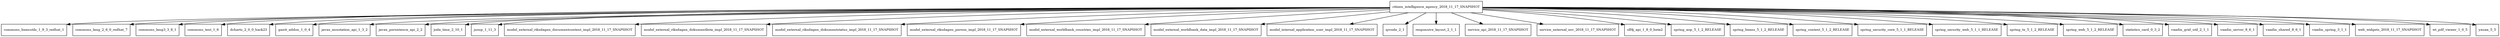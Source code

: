 digraph citizen_intelligence_agency_2018_11_17_SNAPSHOT_dependencies {
  node [shape = box, fontsize=10.0];
  citizen_intelligence_agency_2018_11_17_SNAPSHOT -> commons_beanutils_1_9_3_redhat_1;
  citizen_intelligence_agency_2018_11_17_SNAPSHOT -> commons_lang_2_6_0_redhat_7;
  citizen_intelligence_agency_2018_11_17_SNAPSHOT -> commons_lang3_3_8_1;
  citizen_intelligence_agency_2018_11_17_SNAPSHOT -> commons_text_1_6;
  citizen_intelligence_agency_2018_11_17_SNAPSHOT -> dcharts_2_0_0_hack23;
  citizen_intelligence_agency_2018_11_17_SNAPSHOT -> gantt_addon_1_0_4;
  citizen_intelligence_agency_2018_11_17_SNAPSHOT -> javax_annotation_api_1_3_2;
  citizen_intelligence_agency_2018_11_17_SNAPSHOT -> javax_persistence_api_2_2;
  citizen_intelligence_agency_2018_11_17_SNAPSHOT -> joda_time_2_10_1;
  citizen_intelligence_agency_2018_11_17_SNAPSHOT -> jsoup_1_11_3;
  citizen_intelligence_agency_2018_11_17_SNAPSHOT -> model_external_riksdagen_documentcontent_impl_2018_11_17_SNAPSHOT;
  citizen_intelligence_agency_2018_11_17_SNAPSHOT -> model_external_riksdagen_dokumentlista_impl_2018_11_17_SNAPSHOT;
  citizen_intelligence_agency_2018_11_17_SNAPSHOT -> model_external_riksdagen_dokumentstatus_impl_2018_11_17_SNAPSHOT;
  citizen_intelligence_agency_2018_11_17_SNAPSHOT -> model_external_riksdagen_person_impl_2018_11_17_SNAPSHOT;
  citizen_intelligence_agency_2018_11_17_SNAPSHOT -> model_external_worldbank_countries_impl_2018_11_17_SNAPSHOT;
  citizen_intelligence_agency_2018_11_17_SNAPSHOT -> model_external_worldbank_data_impl_2018_11_17_SNAPSHOT;
  citizen_intelligence_agency_2018_11_17_SNAPSHOT -> model_internal_application_user_impl_2018_11_17_SNAPSHOT;
  citizen_intelligence_agency_2018_11_17_SNAPSHOT -> qrcode_2_1;
  citizen_intelligence_agency_2018_11_17_SNAPSHOT -> responsive_layout_2_1_1;
  citizen_intelligence_agency_2018_11_17_SNAPSHOT -> service_api_2018_11_17_SNAPSHOT;
  citizen_intelligence_agency_2018_11_17_SNAPSHOT -> service_external_esv_2018_11_17_SNAPSHOT;
  citizen_intelligence_agency_2018_11_17_SNAPSHOT -> slf4j_api_1_8_0_beta2;
  citizen_intelligence_agency_2018_11_17_SNAPSHOT -> spring_aop_5_1_2_RELEASE;
  citizen_intelligence_agency_2018_11_17_SNAPSHOT -> spring_beans_5_1_2_RELEASE;
  citizen_intelligence_agency_2018_11_17_SNAPSHOT -> spring_context_5_1_2_RELEASE;
  citizen_intelligence_agency_2018_11_17_SNAPSHOT -> spring_security_core_5_1_1_RELEASE;
  citizen_intelligence_agency_2018_11_17_SNAPSHOT -> spring_security_web_5_1_1_RELEASE;
  citizen_intelligence_agency_2018_11_17_SNAPSHOT -> spring_tx_5_1_2_RELEASE;
  citizen_intelligence_agency_2018_11_17_SNAPSHOT -> spring_web_5_1_2_RELEASE;
  citizen_intelligence_agency_2018_11_17_SNAPSHOT -> statistics_card_0_3_2;
  citizen_intelligence_agency_2018_11_17_SNAPSHOT -> vaadin_grid_util_2_1_1;
  citizen_intelligence_agency_2018_11_17_SNAPSHOT -> vaadin_server_8_6_1;
  citizen_intelligence_agency_2018_11_17_SNAPSHOT -> vaadin_shared_8_6_1;
  citizen_intelligence_agency_2018_11_17_SNAPSHOT -> vaadin_spring_3_1_1;
  citizen_intelligence_agency_2018_11_17_SNAPSHOT -> web_widgets_2018_11_17_SNAPSHOT;
  citizen_intelligence_agency_2018_11_17_SNAPSHOT -> wt_pdf_viewer_1_0_5;
  citizen_intelligence_agency_2018_11_17_SNAPSHOT -> yauaa_5_5;
}
